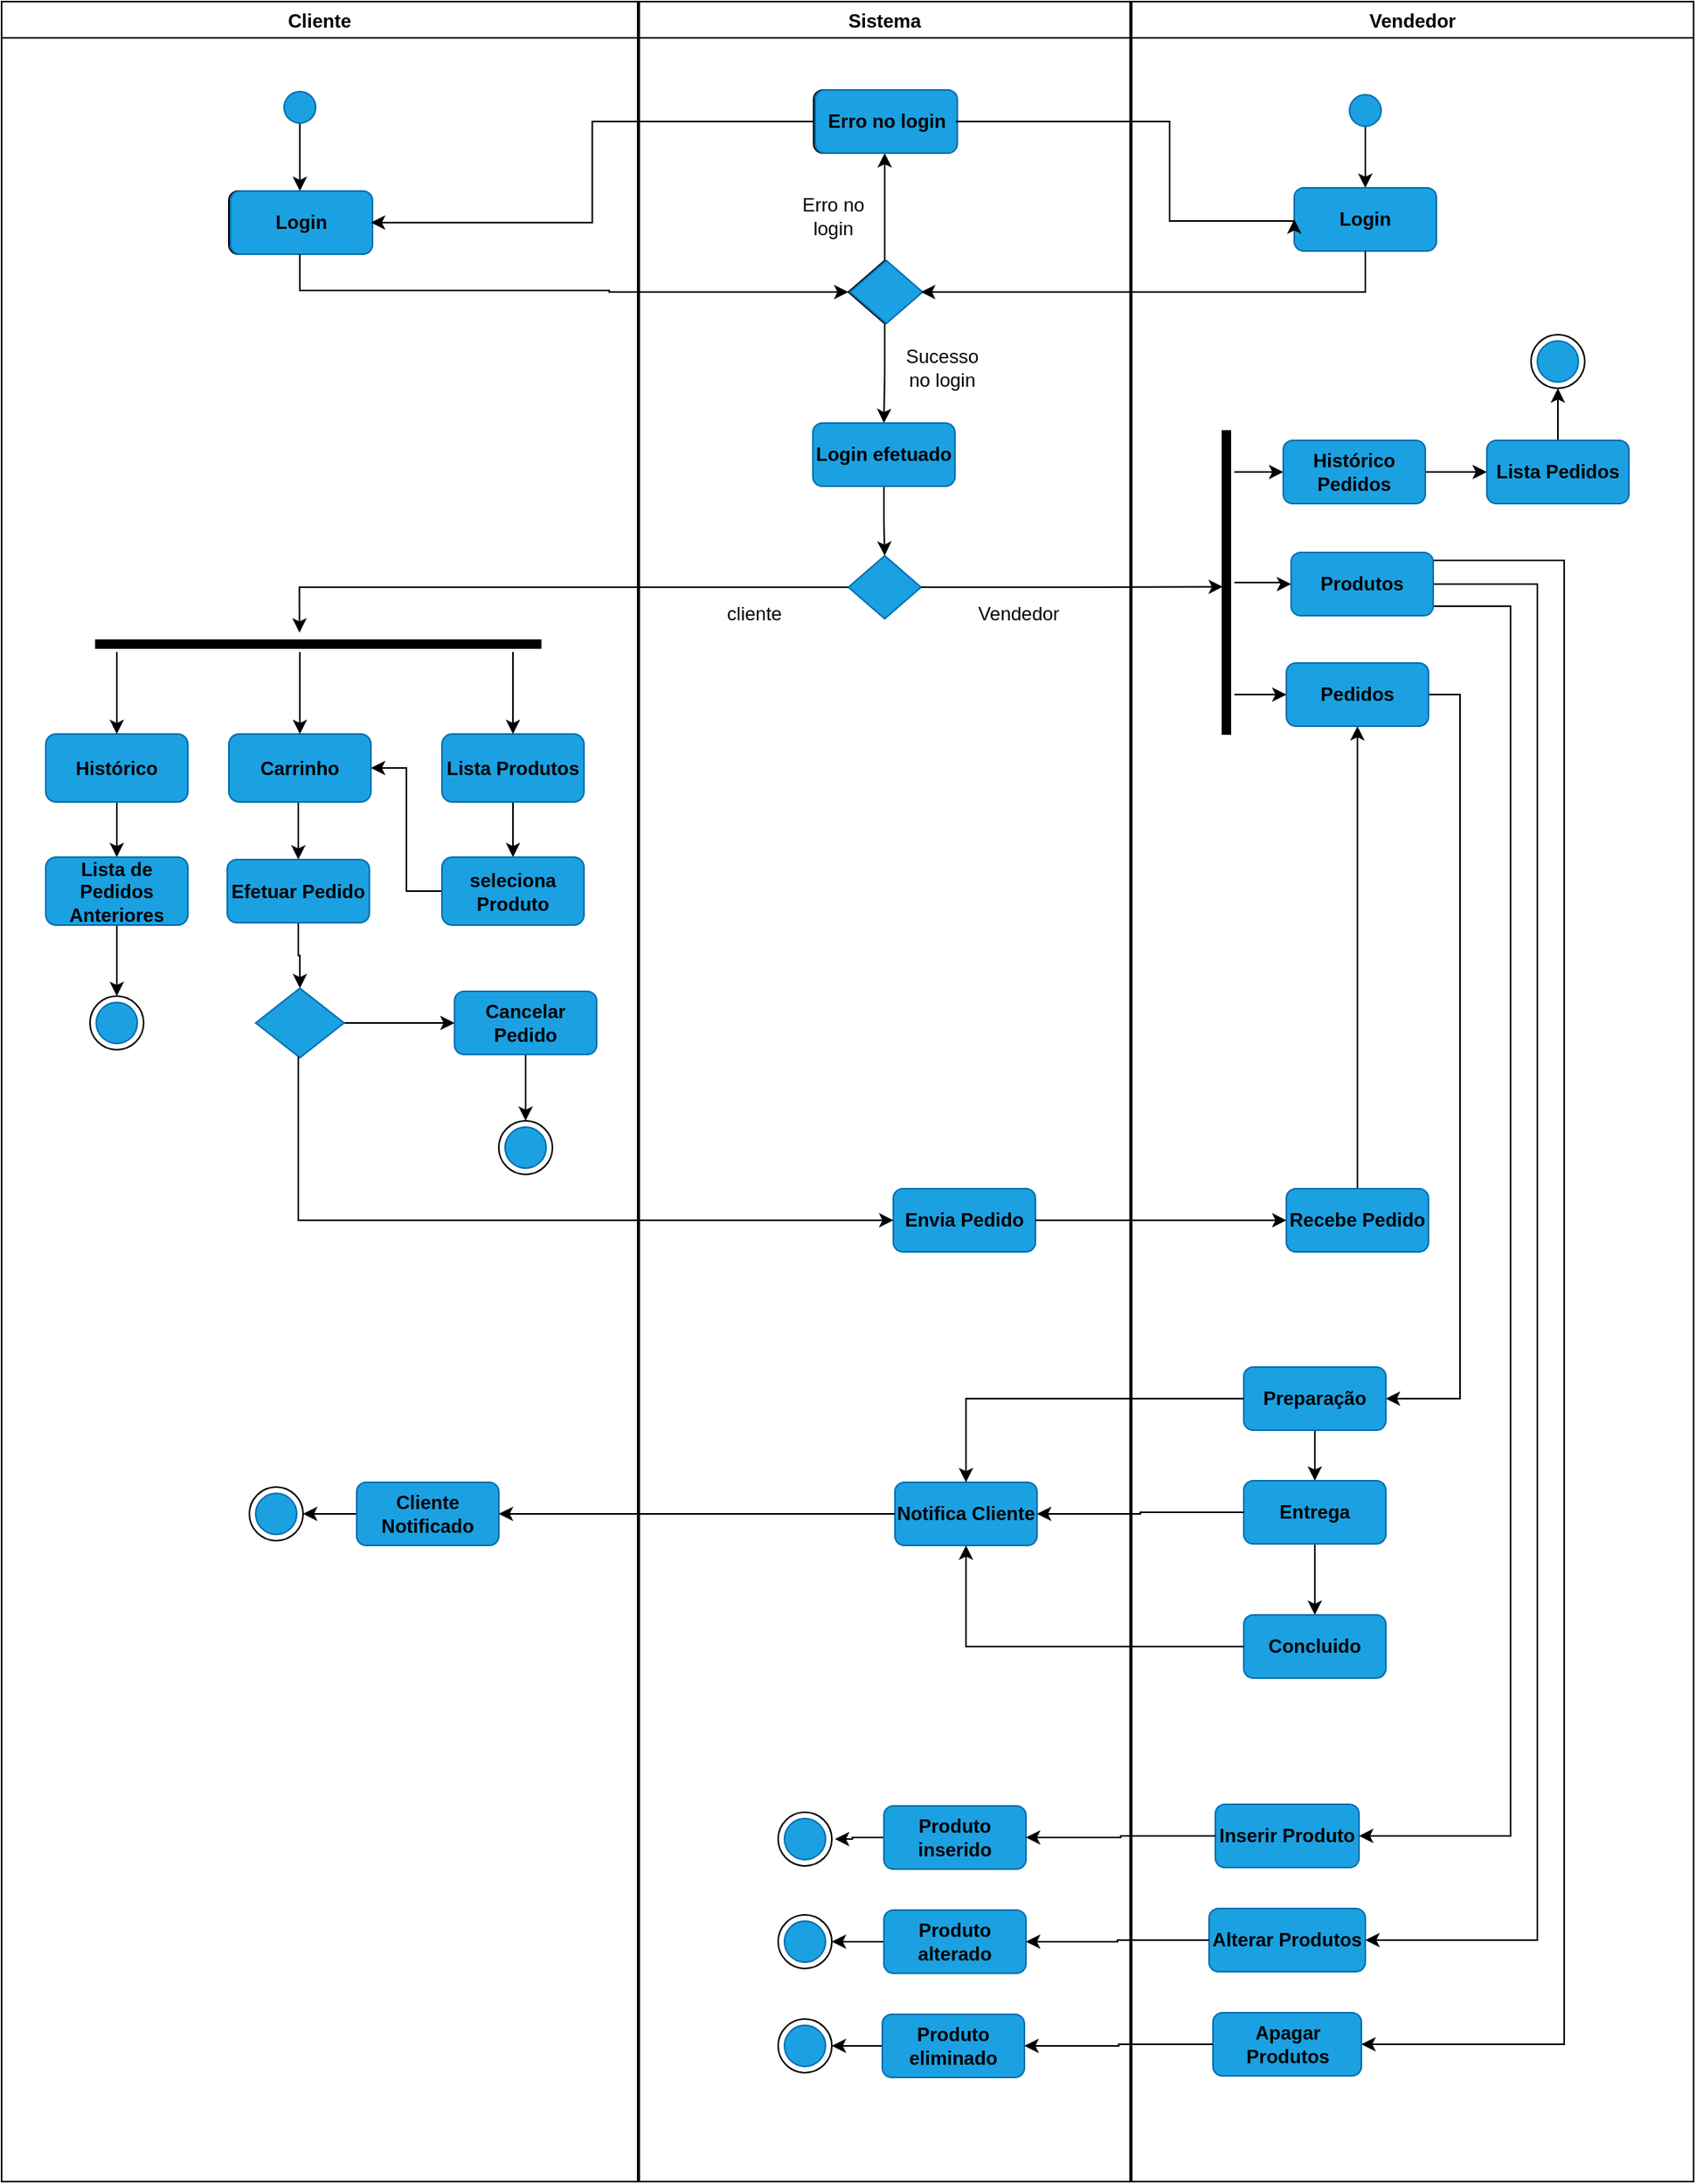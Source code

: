 <mxfile version="20.6.0" type="device"><diagram id="sSi5t94_LfOkvPr51r16" name="Página-2"><mxGraphModel dx="2953" dy="2332" grid="1" gridSize="1" guides="1" tooltips="1" connect="1" arrows="1" fold="1" page="1" pageScale="1" pageWidth="827" pageHeight="1169" math="0" shadow="0"><root><mxCell id="0"/><mxCell id="1" parent="0"/><mxCell id="vVkUSW5sCa-lOaimVGdh-4" value="Cliente" style="swimlane;startSize=23;" parent="1" vertex="1"><mxGeometry x="-105" y="-440" width="403" height="1381" as="geometry"/></mxCell><mxCell id="7vNiD-d7krQGDd96d4uR-23" value="" style="edgeStyle=orthogonalEdgeStyle;rounded=0;orthogonalLoop=1;jettySize=auto;html=1;" parent="vVkUSW5sCa-lOaimVGdh-4" source="vVkUSW5sCa-lOaimVGdh-7" target="vVkUSW5sCa-lOaimVGdh-16" edge="1"><mxGeometry relative="1" as="geometry"/></mxCell><mxCell id="vVkUSW5sCa-lOaimVGdh-7" value="" style="ellipse;whiteSpace=wrap;html=1;fillColor=#1ba1e2;fontColor=#ffffff;strokeColor=#006EAF;" parent="vVkUSW5sCa-lOaimVGdh-4" vertex="1"><mxGeometry x="179" y="57" width="20" height="20" as="geometry"/></mxCell><mxCell id="vVkUSW5sCa-lOaimVGdh-16" value="Login" style="rounded=1;whiteSpace=wrap;html=1;" parent="vVkUSW5sCa-lOaimVGdh-4" vertex="1"><mxGeometry x="144" y="120" width="90" height="40" as="geometry"/></mxCell><mxCell id="88hetL5LpxJgCvOVFX1W-7" style="edgeStyle=orthogonalEdgeStyle;rounded=0;orthogonalLoop=1;jettySize=auto;html=1;exitX=0.5;exitY=1;exitDx=0;exitDy=0;" parent="vVkUSW5sCa-lOaimVGdh-4" source="vVkUSW5sCa-lOaimVGdh-48" target="88hetL5LpxJgCvOVFX1W-6" edge="1"><mxGeometry relative="1" as="geometry"/></mxCell><mxCell id="vVkUSW5sCa-lOaimVGdh-48" value="&lt;b&gt;&lt;font color=&quot;#000000&quot;&gt;Lista Produtos&lt;/font&gt;&lt;/b&gt;" style="rounded=1;whiteSpace=wrap;html=1;fillColor=#1ba1e2;fontColor=#ffffff;strokeColor=#006EAF;" parent="vVkUSW5sCa-lOaimVGdh-4" vertex="1"><mxGeometry x="279" y="464" width="90" height="43" as="geometry"/></mxCell><mxCell id="7vNiD-d7krQGDd96d4uR-29" style="edgeStyle=orthogonalEdgeStyle;rounded=0;orthogonalLoop=1;jettySize=auto;html=1;entryX=0.5;entryY=0;entryDx=0;entryDy=0;" parent="vVkUSW5sCa-lOaimVGdh-4" source="vVkUSW5sCa-lOaimVGdh-49" target="7vNiD-d7krQGDd96d4uR-25" edge="1"><mxGeometry relative="1" as="geometry"/></mxCell><mxCell id="vVkUSW5sCa-lOaimVGdh-49" value="&lt;b&gt;&lt;font color=&quot;#000000&quot;&gt;Cancelar Pedido&lt;/font&gt;&lt;/b&gt;" style="rounded=1;whiteSpace=wrap;html=1;fillColor=#1ba1e2;fontColor=#ffffff;strokeColor=#006EAF;" parent="vVkUSW5sCa-lOaimVGdh-4" vertex="1"><mxGeometry x="287" y="627" width="90" height="40" as="geometry"/></mxCell><mxCell id="Fn9Fz-XbwFg-PTZy-mFA-9" style="edgeStyle=orthogonalEdgeStyle;rounded=0;orthogonalLoop=1;jettySize=auto;html=1;exitX=0.5;exitY=1;exitDx=0;exitDy=0;entryX=0.5;entryY=0;entryDx=0;entryDy=0;fontSize=12;fontColor=#000000;" edge="1" parent="vVkUSW5sCa-lOaimVGdh-4" source="vVkUSW5sCa-lOaimVGdh-97" target="88hetL5LpxJgCvOVFX1W-38"><mxGeometry relative="1" as="geometry"/></mxCell><mxCell id="vVkUSW5sCa-lOaimVGdh-97" value="&lt;b&gt;&lt;font color=&quot;#000000&quot;&gt;Carrinho&lt;/font&gt;&lt;/b&gt;" style="rounded=1;whiteSpace=wrap;html=1;fillColor=#1ba1e2;fontColor=#ffffff;strokeColor=#006EAF;" parent="vVkUSW5sCa-lOaimVGdh-4" vertex="1"><mxGeometry x="144" y="464" width="90" height="43" as="geometry"/></mxCell><mxCell id="88hetL5LpxJgCvOVFX1W-21" style="edgeStyle=orthogonalEdgeStyle;rounded=0;orthogonalLoop=1;jettySize=auto;html=1;exitX=0.5;exitY=1;exitDx=0;exitDy=0;" parent="vVkUSW5sCa-lOaimVGdh-4" source="vVkUSW5sCa-lOaimVGdh-98" target="88hetL5LpxJgCvOVFX1W-20" edge="1"><mxGeometry relative="1" as="geometry"/></mxCell><mxCell id="vVkUSW5sCa-lOaimVGdh-98" value="&lt;b&gt;&lt;font color=&quot;#000000&quot;&gt;Histórico&lt;/font&gt;&lt;/b&gt;" style="rounded=1;whiteSpace=wrap;html=1;fillColor=#1ba1e2;fontColor=#ffffff;strokeColor=#006EAF;" parent="vVkUSW5sCa-lOaimVGdh-4" vertex="1"><mxGeometry x="28" y="464" width="90" height="43" as="geometry"/></mxCell><mxCell id="7vNiD-d7krQGDd96d4uR-4" style="edgeStyle=orthogonalEdgeStyle;rounded=0;orthogonalLoop=1;jettySize=auto;html=1;exitX=0;exitY=0.5;exitDx=0;exitDy=0;entryX=1;entryY=0.5;entryDx=0;entryDy=0;" parent="vVkUSW5sCa-lOaimVGdh-4" source="88hetL5LpxJgCvOVFX1W-6" target="vVkUSW5sCa-lOaimVGdh-97" edge="1"><mxGeometry relative="1" as="geometry"/></mxCell><mxCell id="88hetL5LpxJgCvOVFX1W-6" value="&lt;font color=&quot;#000000&quot;&gt;&lt;b&gt;seleciona Produto&lt;/b&gt;&lt;/font&gt;" style="rounded=1;whiteSpace=wrap;html=1;fillColor=#1ba1e2;fontColor=#ffffff;strokeColor=#006EAF;" parent="vVkUSW5sCa-lOaimVGdh-4" vertex="1"><mxGeometry x="279" y="542" width="90" height="43" as="geometry"/></mxCell><mxCell id="7vNiD-d7krQGDd96d4uR-11" value="" style="edgeStyle=orthogonalEdgeStyle;rounded=0;orthogonalLoop=1;jettySize=auto;html=1;" parent="vVkUSW5sCa-lOaimVGdh-4" source="88hetL5LpxJgCvOVFX1W-20" target="7vNiD-d7krQGDd96d4uR-9" edge="1"><mxGeometry relative="1" as="geometry"/></mxCell><mxCell id="88hetL5LpxJgCvOVFX1W-20" value="&lt;b&gt;&lt;font color=&quot;#000000&quot;&gt;Lista de Pedidos Anteriores&lt;/font&gt;&lt;/b&gt;" style="rounded=1;whiteSpace=wrap;html=1;fillColor=#1ba1e2;fontColor=#ffffff;strokeColor=#006EAF;" parent="vVkUSW5sCa-lOaimVGdh-4" vertex="1"><mxGeometry x="28" y="542" width="90" height="43" as="geometry"/></mxCell><mxCell id="88hetL5LpxJgCvOVFX1W-40" style="edgeStyle=orthogonalEdgeStyle;rounded=0;orthogonalLoop=1;jettySize=auto;html=1;exitX=0.5;exitY=1;exitDx=0;exitDy=0;entryX=0.5;entryY=0;entryDx=0;entryDy=0;" parent="vVkUSW5sCa-lOaimVGdh-4" source="88hetL5LpxJgCvOVFX1W-38" target="88hetL5LpxJgCvOVFX1W-39" edge="1"><mxGeometry relative="1" as="geometry"/></mxCell><mxCell id="88hetL5LpxJgCvOVFX1W-38" value="&lt;b&gt;&lt;font color=&quot;#000000&quot;&gt;Efetuar Pedido&lt;/font&gt;&lt;/b&gt;" style="rounded=1;whiteSpace=wrap;html=1;fillColor=#1ba1e2;fontColor=#ffffff;strokeColor=#006EAF;" parent="vVkUSW5sCa-lOaimVGdh-4" vertex="1"><mxGeometry x="143" y="543.5" width="90" height="40" as="geometry"/></mxCell><mxCell id="88hetL5LpxJgCvOVFX1W-41" style="edgeStyle=orthogonalEdgeStyle;rounded=0;orthogonalLoop=1;jettySize=auto;html=1;exitX=1;exitY=0.5;exitDx=0;exitDy=0;" parent="vVkUSW5sCa-lOaimVGdh-4" source="88hetL5LpxJgCvOVFX1W-39" target="vVkUSW5sCa-lOaimVGdh-49" edge="1"><mxGeometry relative="1" as="geometry"/></mxCell><mxCell id="88hetL5LpxJgCvOVFX1W-39" value="" style="rhombus;whiteSpace=wrap;html=1;fillColor=#1ba1e2;fontColor=#ffffff;strokeColor=#006EAF;" parent="vVkUSW5sCa-lOaimVGdh-4" vertex="1"><mxGeometry x="161" y="625" width="56" height="44" as="geometry"/></mxCell><mxCell id="7vNiD-d7krQGDd96d4uR-76" style="edgeStyle=orthogonalEdgeStyle;rounded=0;orthogonalLoop=1;jettySize=auto;html=1;" parent="vVkUSW5sCa-lOaimVGdh-4" source="88hetL5LpxJgCvOVFX1W-83" target="7vNiD-d7krQGDd96d4uR-74" edge="1"><mxGeometry relative="1" as="geometry"/></mxCell><mxCell id="88hetL5LpxJgCvOVFX1W-83" value="&lt;b&gt;&lt;font color=&quot;#000000&quot;&gt;Cliente Notificado&lt;/font&gt;&lt;/b&gt;" style="rounded=1;whiteSpace=wrap;html=1;fillColor=#1ba1e2;fontColor=#ffffff;strokeColor=#006EAF;" parent="vVkUSW5sCa-lOaimVGdh-4" vertex="1"><mxGeometry x="225" y="938" width="90" height="40" as="geometry"/></mxCell><mxCell id="7vNiD-d7krQGDd96d4uR-25" value="" style="ellipse;whiteSpace=wrap;html=1;aspect=fixed;" parent="vVkUSW5sCa-lOaimVGdh-4" vertex="1"><mxGeometry x="315" y="709" width="34" height="34" as="geometry"/></mxCell><mxCell id="7vNiD-d7krQGDd96d4uR-26" value="" style="ellipse;whiteSpace=wrap;html=1;aspect=fixed;fillColor=#1ba1e2;fontColor=#ffffff;strokeColor=#006EAF;" parent="vVkUSW5sCa-lOaimVGdh-4" vertex="1"><mxGeometry x="319" y="713" width="26" height="26" as="geometry"/></mxCell><mxCell id="7vNiD-d7krQGDd96d4uR-47" style="edgeStyle=orthogonalEdgeStyle;rounded=0;orthogonalLoop=1;jettySize=auto;html=1;entryX=0.5;entryY=0;entryDx=0;entryDy=0;" parent="vVkUSW5sCa-lOaimVGdh-4" source="7vNiD-d7krQGDd96d4uR-43" target="vVkUSW5sCa-lOaimVGdh-98" edge="1"><mxGeometry relative="1" as="geometry"><Array as="points"><mxPoint x="73" y="408"/></Array></mxGeometry></mxCell><mxCell id="7vNiD-d7krQGDd96d4uR-48" style="edgeStyle=orthogonalEdgeStyle;rounded=0;orthogonalLoop=1;jettySize=auto;html=1;entryX=0.5;entryY=0;entryDx=0;entryDy=0;" parent="vVkUSW5sCa-lOaimVGdh-4" source="7vNiD-d7krQGDd96d4uR-43" target="vVkUSW5sCa-lOaimVGdh-48" edge="1"><mxGeometry relative="1" as="geometry"><Array as="points"><mxPoint x="324" y="425"/><mxPoint x="324" y="425"/></Array></mxGeometry></mxCell><mxCell id="7vNiD-d7krQGDd96d4uR-49" style="edgeStyle=orthogonalEdgeStyle;rounded=0;orthogonalLoop=1;jettySize=auto;html=1;" parent="vVkUSW5sCa-lOaimVGdh-4" source="7vNiD-d7krQGDd96d4uR-43" target="vVkUSW5sCa-lOaimVGdh-97" edge="1"><mxGeometry relative="1" as="geometry"><Array as="points"><mxPoint x="189" y="419"/><mxPoint x="189" y="419"/></Array></mxGeometry></mxCell><mxCell id="7vNiD-d7krQGDd96d4uR-43" value="" style="line;strokeWidth=6;html=1;" parent="vVkUSW5sCa-lOaimVGdh-4" vertex="1"><mxGeometry x="59.25" y="402" width="282.75" height="10" as="geometry"/></mxCell><mxCell id="7vNiD-d7krQGDd96d4uR-70" value="" style="group" parent="vVkUSW5sCa-lOaimVGdh-4" vertex="1" connectable="0"><mxGeometry x="56" y="630" width="34" height="34" as="geometry"/></mxCell><mxCell id="7vNiD-d7krQGDd96d4uR-9" value="" style="ellipse;whiteSpace=wrap;html=1;aspect=fixed;" parent="7vNiD-d7krQGDd96d4uR-70" vertex="1"><mxGeometry width="34" height="34" as="geometry"/></mxCell><mxCell id="7vNiD-d7krQGDd96d4uR-12" value="" style="ellipse;whiteSpace=wrap;html=1;aspect=fixed;fillColor=#1ba1e2;fontColor=#ffffff;strokeColor=#006EAF;" parent="7vNiD-d7krQGDd96d4uR-70" vertex="1"><mxGeometry x="4" y="4" width="26" height="26" as="geometry"/></mxCell><mxCell id="7vNiD-d7krQGDd96d4uR-73" value="" style="group" parent="vVkUSW5sCa-lOaimVGdh-4" vertex="1" connectable="0"><mxGeometry x="157" y="941" width="34" height="34" as="geometry"/></mxCell><mxCell id="7vNiD-d7krQGDd96d4uR-74" value="" style="ellipse;whiteSpace=wrap;html=1;aspect=fixed;" parent="7vNiD-d7krQGDd96d4uR-73" vertex="1"><mxGeometry width="34" height="34" as="geometry"/></mxCell><mxCell id="7vNiD-d7krQGDd96d4uR-75" value="" style="ellipse;whiteSpace=wrap;html=1;aspect=fixed;fillColor=#1ba1e2;fontColor=#ffffff;strokeColor=#006EAF;" parent="7vNiD-d7krQGDd96d4uR-73" vertex="1"><mxGeometry x="4" y="4" width="26" height="26" as="geometry"/></mxCell><mxCell id="vVkUSW5sCa-lOaimVGdh-5" value="Sistema" style="swimlane;" parent="1" vertex="1"><mxGeometry x="299" y="-440" width="311" height="1381" as="geometry"/></mxCell><mxCell id="7vNiD-d7krQGDd96d4uR-34" value="" style="edgeStyle=orthogonalEdgeStyle;rounded=0;orthogonalLoop=1;jettySize=auto;html=1;" parent="vVkUSW5sCa-lOaimVGdh-5" source="vVkUSW5sCa-lOaimVGdh-18" target="vVkUSW5sCa-lOaimVGdh-21" edge="1"><mxGeometry relative="1" as="geometry"/></mxCell><mxCell id="7vNiD-d7krQGDd96d4uR-35" value="" style="edgeStyle=orthogonalEdgeStyle;rounded=0;orthogonalLoop=1;jettySize=auto;html=1;" parent="vVkUSW5sCa-lOaimVGdh-5" source="vVkUSW5sCa-lOaimVGdh-18" target="vVkUSW5sCa-lOaimVGdh-29" edge="1"><mxGeometry relative="1" as="geometry"/></mxCell><mxCell id="vVkUSW5sCa-lOaimVGdh-18" value="" style="rhombus;whiteSpace=wrap;html=1;" parent="vVkUSW5sCa-lOaimVGdh-5" vertex="1"><mxGeometry x="132.5" y="164" width="46" height="40" as="geometry"/></mxCell><mxCell id="vVkUSW5sCa-lOaimVGdh-21" value="Erro no login" style="rounded=1;whiteSpace=wrap;html=1;" parent="vVkUSW5sCa-lOaimVGdh-5" vertex="1"><mxGeometry x="110.5" y="56" width="90" height="40" as="geometry"/></mxCell><mxCell id="vVkUSW5sCa-lOaimVGdh-23" value="Erro no login" style="text;html=1;strokeColor=none;fillColor=none;align=center;verticalAlign=middle;whiteSpace=wrap;rounded=0;" parent="vVkUSW5sCa-lOaimVGdh-5" vertex="1"><mxGeometry x="93" y="121" width="60" height="30" as="geometry"/></mxCell><mxCell id="vVkUSW5sCa-lOaimVGdh-35" style="edgeStyle=orthogonalEdgeStyle;rounded=0;orthogonalLoop=1;jettySize=auto;html=1;exitX=0.5;exitY=1;exitDx=0;exitDy=0;entryX=0.5;entryY=0;entryDx=0;entryDy=0;" parent="vVkUSW5sCa-lOaimVGdh-5" source="vVkUSW5sCa-lOaimVGdh-29" target="vVkUSW5sCa-lOaimVGdh-34" edge="1"><mxGeometry relative="1" as="geometry"/></mxCell><mxCell id="vVkUSW5sCa-lOaimVGdh-29" value="&lt;font size=&quot;1&quot; color=&quot;#000000&quot;&gt;&lt;b style=&quot;font-size: 12px;&quot;&gt;Login efetuado&lt;/b&gt;&lt;/font&gt;" style="rounded=1;whiteSpace=wrap;html=1;fillColor=#1ba1e2;fontColor=#ffffff;strokeColor=#006EAF;" parent="vVkUSW5sCa-lOaimVGdh-5" vertex="1"><mxGeometry x="110" y="267" width="90" height="40" as="geometry"/></mxCell><mxCell id="vVkUSW5sCa-lOaimVGdh-30" value="Sucesso no login" style="text;html=1;strokeColor=none;fillColor=none;align=center;verticalAlign=middle;whiteSpace=wrap;rounded=0;" parent="vVkUSW5sCa-lOaimVGdh-5" vertex="1"><mxGeometry x="162" y="217" width="60" height="30" as="geometry"/></mxCell><mxCell id="vVkUSW5sCa-lOaimVGdh-34" value="" style="rhombus;whiteSpace=wrap;html=1;fillColor=#1ba1e2;fontColor=#ffffff;strokeColor=#006EAF;" parent="vVkUSW5sCa-lOaimVGdh-5" vertex="1"><mxGeometry x="132.5" y="351" width="46" height="40" as="geometry"/></mxCell><mxCell id="vVkUSW5sCa-lOaimVGdh-41" value="Vendedor" style="text;html=1;strokeColor=none;fillColor=none;align=center;verticalAlign=middle;whiteSpace=wrap;rounded=0;" parent="vVkUSW5sCa-lOaimVGdh-5" vertex="1"><mxGeometry x="212" y="379" width="57" height="17" as="geometry"/></mxCell><mxCell id="vVkUSW5sCa-lOaimVGdh-46" value="cliente" style="text;html=1;strokeColor=none;fillColor=none;align=center;verticalAlign=middle;whiteSpace=wrap;rounded=0;" parent="vVkUSW5sCa-lOaimVGdh-5" vertex="1"><mxGeometry x="43" y="372.5" width="60" height="30" as="geometry"/></mxCell><mxCell id="vVkUSW5sCa-lOaimVGdh-60" value="&lt;b&gt;&lt;font color=&quot;#000000&quot;&gt;Envia Pedido&lt;/font&gt;&lt;/b&gt;" style="rounded=1;whiteSpace=wrap;html=1;fillColor=#1ba1e2;fontColor=#ffffff;strokeColor=#006EAF;" parent="vVkUSW5sCa-lOaimVGdh-5" vertex="1"><mxGeometry x="161" y="752" width="90" height="40" as="geometry"/></mxCell><mxCell id="88hetL5LpxJgCvOVFX1W-78" value="&lt;b&gt;&lt;font color=&quot;#000000&quot;&gt;Notifica Cliente&lt;/font&gt;&lt;/b&gt;" style="rounded=1;whiteSpace=wrap;html=1;fillColor=#1ba1e2;fontColor=#ffffff;strokeColor=#006EAF;" parent="vVkUSW5sCa-lOaimVGdh-5" vertex="1"><mxGeometry x="162" y="938" width="90" height="40" as="geometry"/></mxCell><mxCell id="7vNiD-d7krQGDd96d4uR-86" style="edgeStyle=orthogonalEdgeStyle;rounded=0;orthogonalLoop=1;jettySize=auto;html=1;entryX=1;entryY=0.5;entryDx=0;entryDy=0;" parent="vVkUSW5sCa-lOaimVGdh-5" source="88hetL5LpxJgCvOVFX1W-97" target="7vNiD-d7krQGDd96d4uR-78" edge="1"><mxGeometry relative="1" as="geometry"/></mxCell><mxCell id="88hetL5LpxJgCvOVFX1W-97" value="&lt;b&gt;&lt;font color=&quot;#000000&quot;&gt;Produto inserido&lt;/font&gt;&lt;/b&gt;" style="rounded=1;whiteSpace=wrap;html=1;fillColor=#1ba1e2;fontColor=#ffffff;strokeColor=#006EAF;" parent="vVkUSW5sCa-lOaimVGdh-5" vertex="1"><mxGeometry x="155" y="1143" width="90" height="40" as="geometry"/></mxCell><mxCell id="7vNiD-d7krQGDd96d4uR-87" style="edgeStyle=orthogonalEdgeStyle;rounded=0;orthogonalLoop=1;jettySize=auto;html=1;entryX=1;entryY=0.5;entryDx=0;entryDy=0;" parent="vVkUSW5sCa-lOaimVGdh-5" source="88hetL5LpxJgCvOVFX1W-115" target="7vNiD-d7krQGDd96d4uR-81" edge="1"><mxGeometry relative="1" as="geometry"><mxPoint x="126" y="1229" as="targetPoint"/></mxGeometry></mxCell><mxCell id="88hetL5LpxJgCvOVFX1W-115" value="&lt;b&gt;&lt;font color=&quot;#000000&quot;&gt;Produto alterado&lt;/font&gt;&lt;/b&gt;" style="rounded=1;whiteSpace=wrap;html=1;fillColor=#1ba1e2;fontColor=#ffffff;strokeColor=#006EAF;" parent="vVkUSW5sCa-lOaimVGdh-5" vertex="1"><mxGeometry x="155" y="1209" width="90" height="40" as="geometry"/></mxCell><mxCell id="7vNiD-d7krQGDd96d4uR-88" style="edgeStyle=orthogonalEdgeStyle;rounded=0;orthogonalLoop=1;jettySize=auto;html=1;entryX=1;entryY=0.5;entryDx=0;entryDy=0;" parent="vVkUSW5sCa-lOaimVGdh-5" source="88hetL5LpxJgCvOVFX1W-116" target="7vNiD-d7krQGDd96d4uR-84" edge="1"><mxGeometry relative="1" as="geometry"/></mxCell><mxCell id="88hetL5LpxJgCvOVFX1W-116" value="&lt;font color=&quot;#000000&quot;&gt;&lt;b&gt;Produto eliminado&lt;/b&gt;&lt;/font&gt;" style="rounded=1;whiteSpace=wrap;html=1;fillColor=#1ba1e2;fontColor=#ffffff;strokeColor=#006EAF;" parent="vVkUSW5sCa-lOaimVGdh-5" vertex="1"><mxGeometry x="154" y="1275" width="90" height="40" as="geometry"/></mxCell><mxCell id="7vNiD-d7krQGDd96d4uR-36" style="edgeStyle=orthogonalEdgeStyle;rounded=0;orthogonalLoop=1;jettySize=auto;html=1;exitX=0.5;exitY=1;exitDx=0;exitDy=0;" parent="vVkUSW5sCa-lOaimVGdh-5" source="vVkUSW5sCa-lOaimVGdh-46" target="vVkUSW5sCa-lOaimVGdh-46" edge="1"><mxGeometry relative="1" as="geometry"/></mxCell><mxCell id="7vNiD-d7krQGDd96d4uR-77" value="" style="group;strokeWidth=1;" parent="vVkUSW5sCa-lOaimVGdh-5" vertex="1" connectable="0"><mxGeometry x="96" y="1148" width="42" height="38" as="geometry"/></mxCell><mxCell id="7vNiD-d7krQGDd96d4uR-78" value="" style="ellipse;whiteSpace=wrap;html=1;aspect=fixed;strokeWidth=1;perimeterSpacing=2;" parent="7vNiD-d7krQGDd96d4uR-77" vertex="1"><mxGeometry x="-8" y="-1" width="34" height="34" as="geometry"/></mxCell><mxCell id="Fn9Fz-XbwFg-PTZy-mFA-8" value="" style="ellipse;whiteSpace=wrap;html=1;aspect=fixed;fillColor=#1ba1e2;fontColor=#ffffff;strokeColor=#006EAF;strokeWidth=1;" vertex="1" parent="7vNiD-d7krQGDd96d4uR-77"><mxGeometry x="-4" y="3" width="26" height="26" as="geometry"/></mxCell><mxCell id="7vNiD-d7krQGDd96d4uR-80" value="" style="group" parent="vVkUSW5sCa-lOaimVGdh-5" vertex="1" connectable="0"><mxGeometry x="88" y="1212" width="34" height="34" as="geometry"/></mxCell><mxCell id="7vNiD-d7krQGDd96d4uR-81" value="" style="ellipse;whiteSpace=wrap;html=1;aspect=fixed;" parent="7vNiD-d7krQGDd96d4uR-80" vertex="1"><mxGeometry width="34" height="34" as="geometry"/></mxCell><mxCell id="7vNiD-d7krQGDd96d4uR-82" value="" style="ellipse;whiteSpace=wrap;html=1;aspect=fixed;fillColor=#1ba1e2;fontColor=#ffffff;strokeColor=#006EAF;strokeWidth=1;" parent="7vNiD-d7krQGDd96d4uR-80" vertex="1"><mxGeometry x="4" y="4" width="26" height="26" as="geometry"/></mxCell><mxCell id="7vNiD-d7krQGDd96d4uR-83" value="" style="group;" parent="vVkUSW5sCa-lOaimVGdh-5" vertex="1" connectable="0"><mxGeometry x="88" y="1278" width="34" height="34" as="geometry"/></mxCell><mxCell id="7vNiD-d7krQGDd96d4uR-84" value="" style="ellipse;whiteSpace=wrap;html=1;aspect=fixed;" parent="7vNiD-d7krQGDd96d4uR-83" vertex="1"><mxGeometry width="34" height="34" as="geometry"/></mxCell><mxCell id="7vNiD-d7krQGDd96d4uR-85" value="" style="ellipse;whiteSpace=wrap;html=1;aspect=fixed;fillColor=#1ba1e2;fontColor=#ffffff;strokeColor=#006EAF;" parent="7vNiD-d7krQGDd96d4uR-83" vertex="1"><mxGeometry x="4" y="4" width="26" height="26" as="geometry"/></mxCell><mxCell id="vVkUSW5sCa-lOaimVGdh-6" value="Vendedor" style="swimlane;startSize=23;" parent="1" vertex="1"><mxGeometry x="611" y="-440" width="356" height="1381" as="geometry"/></mxCell><mxCell id="88hetL5LpxJgCvOVFX1W-42" style="edgeStyle=orthogonalEdgeStyle;rounded=0;orthogonalLoop=1;jettySize=auto;html=1;exitX=0.5;exitY=0;exitDx=0;exitDy=0;entryX=0.5;entryY=1;entryDx=0;entryDy=0;" parent="vVkUSW5sCa-lOaimVGdh-6" source="vVkUSW5sCa-lOaimVGdh-63" target="88hetL5LpxJgCvOVFX1W-34" edge="1"><mxGeometry relative="1" as="geometry"/></mxCell><mxCell id="vVkUSW5sCa-lOaimVGdh-63" value="&lt;b&gt;&lt;font color=&quot;#000000&quot;&gt;Recebe Pedido&lt;/font&gt;&lt;/b&gt;" style="rounded=1;whiteSpace=wrap;html=1;fillColor=#1ba1e2;fontColor=#ffffff;strokeColor=#006EAF;" parent="vVkUSW5sCa-lOaimVGdh-6" vertex="1"><mxGeometry x="98" y="752" width="90" height="40" as="geometry"/></mxCell><mxCell id="88hetL5LpxJgCvOVFX1W-26" style="edgeStyle=orthogonalEdgeStyle;rounded=0;orthogonalLoop=1;jettySize=auto;html=1;exitX=0.5;exitY=1;exitDx=0;exitDy=0;entryX=0.5;entryY=0;entryDx=0;entryDy=0;" parent="vVkUSW5sCa-lOaimVGdh-6" source="88hetL5LpxJgCvOVFX1W-24" target="88hetL5LpxJgCvOVFX1W-25" edge="1"><mxGeometry relative="1" as="geometry"/></mxCell><mxCell id="88hetL5LpxJgCvOVFX1W-24" value="" style="ellipse;whiteSpace=wrap;html=1;fillColor=#1ba1e2;fontColor=#ffffff;strokeColor=#006EAF;" parent="vVkUSW5sCa-lOaimVGdh-6" vertex="1"><mxGeometry x="138" y="59" width="20" height="20" as="geometry"/></mxCell><mxCell id="88hetL5LpxJgCvOVFX1W-25" value="&lt;b&gt;&lt;font color=&quot;#000000&quot;&gt;Login&lt;/font&gt;&lt;/b&gt;" style="rounded=1;whiteSpace=wrap;html=1;fillColor=#1ba1e2;fontColor=#ffffff;strokeColor=#006EAF;" parent="vVkUSW5sCa-lOaimVGdh-6" vertex="1"><mxGeometry x="103" y="118" width="90" height="40" as="geometry"/></mxCell><mxCell id="88hetL5LpxJgCvOVFX1W-62" style="edgeStyle=orthogonalEdgeStyle;rounded=0;orthogonalLoop=1;jettySize=auto;html=1;exitX=1;exitY=0.5;exitDx=0;exitDy=0;" parent="vVkUSW5sCa-lOaimVGdh-6" source="88hetL5LpxJgCvOVFX1W-34" target="88hetL5LpxJgCvOVFX1W-45" edge="1"><mxGeometry relative="1" as="geometry"><Array as="points"><mxPoint x="208" y="439"/><mxPoint x="208" y="885"/></Array></mxGeometry></mxCell><mxCell id="88hetL5LpxJgCvOVFX1W-34" value="&lt;b&gt;&lt;font color=&quot;#000000&quot;&gt;Pedidos&lt;/font&gt;&lt;/b&gt;" style="rounded=1;whiteSpace=wrap;html=1;fillColor=#1ba1e2;fontColor=#ffffff;strokeColor=#006EAF;" parent="vVkUSW5sCa-lOaimVGdh-6" vertex="1"><mxGeometry x="98" y="419" width="90" height="40" as="geometry"/></mxCell><mxCell id="7vNiD-d7krQGDd96d4uR-66" style="edgeStyle=orthogonalEdgeStyle;rounded=0;orthogonalLoop=1;jettySize=auto;html=1;entryX=1;entryY=0.5;entryDx=0;entryDy=0;" parent="vVkUSW5sCa-lOaimVGdh-6" source="88hetL5LpxJgCvOVFX1W-35" target="88hetL5LpxJgCvOVFX1W-91" edge="1"><mxGeometry relative="1" as="geometry"><Array as="points"><mxPoint x="240" y="383"/><mxPoint x="240" y="1162"/></Array></mxGeometry></mxCell><mxCell id="7vNiD-d7krQGDd96d4uR-67" style="edgeStyle=orthogonalEdgeStyle;rounded=0;orthogonalLoop=1;jettySize=auto;html=1;" parent="vVkUSW5sCa-lOaimVGdh-6" source="88hetL5LpxJgCvOVFX1W-35" target="88hetL5LpxJgCvOVFX1W-92" edge="1"><mxGeometry relative="1" as="geometry"><Array as="points"><mxPoint x="257" y="369"/><mxPoint x="257" y="1228"/></Array></mxGeometry></mxCell><mxCell id="7vNiD-d7krQGDd96d4uR-68" style="edgeStyle=orthogonalEdgeStyle;rounded=0;orthogonalLoop=1;jettySize=auto;html=1;entryX=1;entryY=0.5;entryDx=0;entryDy=0;" parent="vVkUSW5sCa-lOaimVGdh-6" source="88hetL5LpxJgCvOVFX1W-35" target="88hetL5LpxJgCvOVFX1W-90" edge="1"><mxGeometry relative="1" as="geometry"><Array as="points"><mxPoint x="274" y="354"/><mxPoint x="274" y="1294"/></Array></mxGeometry></mxCell><mxCell id="88hetL5LpxJgCvOVFX1W-35" value="&lt;b&gt;&lt;font color=&quot;#000000&quot;&gt;Produtos&lt;/font&gt;&lt;/b&gt;" style="rounded=1;whiteSpace=wrap;html=1;fillColor=#1ba1e2;fontColor=#ffffff;strokeColor=#006EAF;" parent="vVkUSW5sCa-lOaimVGdh-6" vertex="1"><mxGeometry x="101" y="349" width="90" height="40" as="geometry"/></mxCell><mxCell id="88hetL5LpxJgCvOVFX1W-120" style="edgeStyle=orthogonalEdgeStyle;rounded=0;orthogonalLoop=1;jettySize=auto;html=1;exitX=1;exitY=0.5;exitDx=0;exitDy=0;entryX=0;entryY=0.5;entryDx=0;entryDy=0;" parent="vVkUSW5sCa-lOaimVGdh-6" source="88hetL5LpxJgCvOVFX1W-36" target="88hetL5LpxJgCvOVFX1W-89" edge="1"><mxGeometry relative="1" as="geometry"/></mxCell><mxCell id="88hetL5LpxJgCvOVFX1W-36" value="&lt;b&gt;&lt;font color=&quot;#000000&quot;&gt;Histórico Pedidos&lt;/font&gt;&lt;/b&gt;" style="rounded=1;whiteSpace=wrap;html=1;fillColor=#1ba1e2;fontColor=#ffffff;strokeColor=#006EAF;" parent="vVkUSW5sCa-lOaimVGdh-6" vertex="1"><mxGeometry x="96" y="278" width="90" height="40" as="geometry"/></mxCell><mxCell id="7vNiD-d7krQGDd96d4uR-61" style="edgeStyle=orthogonalEdgeStyle;rounded=0;orthogonalLoop=1;jettySize=auto;html=1;entryX=0.5;entryY=0;entryDx=0;entryDy=0;" parent="vVkUSW5sCa-lOaimVGdh-6" source="88hetL5LpxJgCvOVFX1W-45" target="88hetL5LpxJgCvOVFX1W-46" edge="1"><mxGeometry relative="1" as="geometry"/></mxCell><mxCell id="88hetL5LpxJgCvOVFX1W-45" value="&lt;b&gt;&lt;font color=&quot;#000000&quot;&gt;Preparação&lt;/font&gt;&lt;/b&gt;" style="rounded=1;whiteSpace=wrap;html=1;fillColor=#1ba1e2;fontColor=#ffffff;strokeColor=#006EAF;" parent="vVkUSW5sCa-lOaimVGdh-6" vertex="1"><mxGeometry x="71" y="865" width="90" height="40" as="geometry"/></mxCell><mxCell id="88hetL5LpxJgCvOVFX1W-61" style="edgeStyle=orthogonalEdgeStyle;rounded=0;orthogonalLoop=1;jettySize=auto;html=1;exitX=0.5;exitY=1;exitDx=0;exitDy=0;entryX=0.5;entryY=0;entryDx=0;entryDy=0;" parent="vVkUSW5sCa-lOaimVGdh-6" source="88hetL5LpxJgCvOVFX1W-46" target="88hetL5LpxJgCvOVFX1W-59" edge="1"><mxGeometry relative="1" as="geometry"/></mxCell><mxCell id="88hetL5LpxJgCvOVFX1W-46" value="&lt;b&gt;&lt;font color=&quot;#000000&quot;&gt;Entrega&lt;/font&gt;&lt;/b&gt;" style="rounded=1;whiteSpace=wrap;html=1;fillColor=#1ba1e2;fontColor=#ffffff;strokeColor=#006EAF;" parent="vVkUSW5sCa-lOaimVGdh-6" vertex="1"><mxGeometry x="71" y="937" width="90" height="40" as="geometry"/></mxCell><mxCell id="88hetL5LpxJgCvOVFX1W-59" value="&lt;font style=&quot;&quot; color=&quot;#000000&quot;&gt;&lt;b&gt;Concluido&lt;/b&gt;&lt;/font&gt;" style="rounded=1;whiteSpace=wrap;html=1;fillColor=#1ba1e2;fontColor=#ffffff;strokeColor=#006EAF;" parent="vVkUSW5sCa-lOaimVGdh-6" vertex="1"><mxGeometry x="71" y="1022" width="90" height="40" as="geometry"/></mxCell><mxCell id="7vNiD-d7krQGDd96d4uR-93" style="edgeStyle=orthogonalEdgeStyle;rounded=0;orthogonalLoop=1;jettySize=auto;html=1;entryX=0.5;entryY=1;entryDx=0;entryDy=0;" parent="vVkUSW5sCa-lOaimVGdh-6" source="88hetL5LpxJgCvOVFX1W-89" target="7vNiD-d7krQGDd96d4uR-91" edge="1"><mxGeometry relative="1" as="geometry"/></mxCell><mxCell id="88hetL5LpxJgCvOVFX1W-89" value="&lt;b&gt;&lt;font color=&quot;#000000&quot;&gt;Lista Pedidos&lt;/font&gt;&lt;/b&gt;" style="rounded=1;whiteSpace=wrap;html=1;fillColor=#1ba1e2;fontColor=#ffffff;strokeColor=#006EAF;" parent="vVkUSW5sCa-lOaimVGdh-6" vertex="1"><mxGeometry x="225" y="278" width="90" height="40" as="geometry"/></mxCell><mxCell id="88hetL5LpxJgCvOVFX1W-90" value="&lt;b&gt;&lt;font color=&quot;#000000&quot;&gt;Apagar Produtos&lt;/font&gt;&lt;/b&gt;" style="rounded=1;whiteSpace=wrap;html=1;fillColor=#1ba1e2;fontColor=#ffffff;strokeColor=#006EAF;" parent="vVkUSW5sCa-lOaimVGdh-6" vertex="1"><mxGeometry x="51.5" y="1274" width="94" height="40" as="geometry"/></mxCell><mxCell id="88hetL5LpxJgCvOVFX1W-91" value="&lt;b&gt;&lt;font color=&quot;#000000&quot;&gt;Inserir Produto&lt;/font&gt;&lt;/b&gt;" style="rounded=1;whiteSpace=wrap;html=1;fillColor=#1ba1e2;fontColor=#ffffff;strokeColor=#006EAF;" parent="vVkUSW5sCa-lOaimVGdh-6" vertex="1"><mxGeometry x="53" y="1142" width="91" height="40" as="geometry"/></mxCell><mxCell id="88hetL5LpxJgCvOVFX1W-92" value="&lt;b&gt;&lt;font color=&quot;#000000&quot;&gt;Alterar Produtos&lt;/font&gt;&lt;/b&gt;" style="rounded=1;whiteSpace=wrap;html=1;fillColor=#1ba1e2;fontColor=#ffffff;strokeColor=#006EAF;" parent="vVkUSW5sCa-lOaimVGdh-6" vertex="1"><mxGeometry x="49" y="1208" width="99" height="40" as="geometry"/></mxCell><mxCell id="7vNiD-d7krQGDd96d4uR-56" style="edgeStyle=orthogonalEdgeStyle;rounded=0;orthogonalLoop=1;jettySize=auto;html=1;entryX=0;entryY=0.5;entryDx=0;entryDy=0;" parent="vVkUSW5sCa-lOaimVGdh-6" source="7vNiD-d7krQGDd96d4uR-53" target="88hetL5LpxJgCvOVFX1W-35" edge="1"><mxGeometry relative="1" as="geometry"><Array as="points"><mxPoint x="97" y="368"/></Array></mxGeometry></mxCell><mxCell id="7vNiD-d7krQGDd96d4uR-58" style="edgeStyle=orthogonalEdgeStyle;rounded=0;orthogonalLoop=1;jettySize=auto;html=1;" parent="vVkUSW5sCa-lOaimVGdh-6" source="7vNiD-d7krQGDd96d4uR-53" target="88hetL5LpxJgCvOVFX1W-34" edge="1"><mxGeometry relative="1" as="geometry"><Array as="points"><mxPoint x="77" y="439"/><mxPoint x="77" y="439"/></Array></mxGeometry></mxCell><mxCell id="7vNiD-d7krQGDd96d4uR-62" style="edgeStyle=orthogonalEdgeStyle;rounded=0;orthogonalLoop=1;jettySize=auto;html=1;" parent="vVkUSW5sCa-lOaimVGdh-6" source="7vNiD-d7krQGDd96d4uR-53" target="88hetL5LpxJgCvOVFX1W-36" edge="1"><mxGeometry relative="1" as="geometry"><Array as="points"><mxPoint x="78" y="298"/><mxPoint x="78" y="298"/></Array></mxGeometry></mxCell><mxCell id="7vNiD-d7krQGDd96d4uR-53" value="" style="line;strokeWidth=6;direction=south;html=1;" parent="vVkUSW5sCa-lOaimVGdh-6" vertex="1"><mxGeometry x="55" y="271.5" width="10" height="193" as="geometry"/></mxCell><mxCell id="7vNiD-d7krQGDd96d4uR-59" style="edgeStyle=orthogonalEdgeStyle;rounded=0;orthogonalLoop=1;jettySize=auto;html=1;exitX=0.5;exitY=1;exitDx=0;exitDy=0;" parent="vVkUSW5sCa-lOaimVGdh-6" source="88hetL5LpxJgCvOVFX1W-35" target="88hetL5LpxJgCvOVFX1W-35" edge="1"><mxGeometry relative="1" as="geometry"/></mxCell><mxCell id="7vNiD-d7krQGDd96d4uR-90" value="" style="group;" parent="vVkUSW5sCa-lOaimVGdh-6" vertex="1" connectable="0"><mxGeometry x="253" y="211" width="34" height="34" as="geometry"/></mxCell><mxCell id="7vNiD-d7krQGDd96d4uR-91" value="" style="ellipse;whiteSpace=wrap;html=1;aspect=fixed;" parent="7vNiD-d7krQGDd96d4uR-90" vertex="1"><mxGeometry width="34" height="34" as="geometry"/></mxCell><mxCell id="7vNiD-d7krQGDd96d4uR-92" value="" style="ellipse;whiteSpace=wrap;html=1;aspect=fixed;fillColor=#1ba1e2;fontColor=#ffffff;strokeColor=#006EAF;" parent="7vNiD-d7krQGDd96d4uR-90" vertex="1"><mxGeometry x="4" y="4" width="26" height="26" as="geometry"/></mxCell><mxCell id="Fn9Fz-XbwFg-PTZy-mFA-1" value="&lt;b&gt;&lt;font color=&quot;#000000&quot;&gt;Login&lt;/font&gt;&lt;/b&gt;" style="rounded=1;whiteSpace=wrap;html=1;fillColor=#1ba1e2;fontColor=#ffffff;strokeColor=#006EAF;" vertex="1" parent="vVkUSW5sCa-lOaimVGdh-6"><mxGeometry x="-571" y="120" width="90" height="40" as="geometry"/></mxCell><mxCell id="Fn9Fz-XbwFg-PTZy-mFA-2" value="&lt;b&gt;&lt;font style=&quot;font-size: 12px;&quot; color=&quot;#000000&quot;&gt;Erro no login&lt;/font&gt;&lt;/b&gt;" style="rounded=1;whiteSpace=wrap;html=1;fillColor=#1ba1e2;fontColor=#ffffff;strokeColor=#006EAF;" vertex="1" parent="vVkUSW5sCa-lOaimVGdh-6"><mxGeometry x="-200.5" y="56" width="90" height="40" as="geometry"/></mxCell><mxCell id="Fn9Fz-XbwFg-PTZy-mFA-3" value="" style="rhombus;whiteSpace=wrap;html=1;fillColor=#1ba1e2;fontColor=#ffffff;strokeColor=#006EAF;" vertex="1" parent="vVkUSW5sCa-lOaimVGdh-6"><mxGeometry x="-178.5" y="164" width="46" height="40" as="geometry"/></mxCell><mxCell id="88hetL5LpxJgCvOVFX1W-80" style="edgeStyle=orthogonalEdgeStyle;rounded=0;orthogonalLoop=1;jettySize=auto;html=1;exitX=0;exitY=0.5;exitDx=0;exitDy=0;entryX=0.5;entryY=0;entryDx=0;entryDy=0;" parent="1" source="88hetL5LpxJgCvOVFX1W-45" target="88hetL5LpxJgCvOVFX1W-78" edge="1"><mxGeometry relative="1" as="geometry"><mxPoint x="553" y="452" as="targetPoint"/></mxGeometry></mxCell><mxCell id="88hetL5LpxJgCvOVFX1W-81" style="edgeStyle=orthogonalEdgeStyle;rounded=0;orthogonalLoop=1;jettySize=auto;html=1;exitX=0;exitY=0.5;exitDx=0;exitDy=0;entryX=1;entryY=0.5;entryDx=0;entryDy=0;" parent="1" source="88hetL5LpxJgCvOVFX1W-46" target="88hetL5LpxJgCvOVFX1W-78" edge="1"><mxGeometry relative="1" as="geometry"/></mxCell><mxCell id="88hetL5LpxJgCvOVFX1W-82" style="edgeStyle=orthogonalEdgeStyle;rounded=0;orthogonalLoop=1;jettySize=auto;html=1;exitX=0;exitY=0.5;exitDx=0;exitDy=0;entryX=0.5;entryY=1;entryDx=0;entryDy=0;" parent="1" source="88hetL5LpxJgCvOVFX1W-59" target="88hetL5LpxJgCvOVFX1W-78" edge="1"><mxGeometry relative="1" as="geometry"><mxPoint x="551" y="607" as="targetPoint"/></mxGeometry></mxCell><mxCell id="7vNiD-d7krQGDd96d4uR-24" style="edgeStyle=orthogonalEdgeStyle;rounded=0;orthogonalLoop=1;jettySize=auto;html=1;entryX=0;entryY=0.5;entryDx=0;entryDy=0;" parent="1" source="88hetL5LpxJgCvOVFX1W-39" target="vVkUSW5sCa-lOaimVGdh-60" edge="1"><mxGeometry relative="1" as="geometry"><Array as="points"><mxPoint x="83" y="332"/></Array></mxGeometry></mxCell><mxCell id="7vNiD-d7krQGDd96d4uR-30" style="edgeStyle=orthogonalEdgeStyle;rounded=0;orthogonalLoop=1;jettySize=auto;html=1;entryX=1;entryY=0.5;entryDx=0;entryDy=0;" parent="1" source="vVkUSW5sCa-lOaimVGdh-21" target="vVkUSW5sCa-lOaimVGdh-16" edge="1"><mxGeometry relative="1" as="geometry"/></mxCell><mxCell id="7vNiD-d7krQGDd96d4uR-33" style="edgeStyle=orthogonalEdgeStyle;rounded=0;orthogonalLoop=1;jettySize=auto;html=1;entryX=0;entryY=0.5;entryDx=0;entryDy=0;" parent="1" source="vVkUSW5sCa-lOaimVGdh-16" target="vVkUSW5sCa-lOaimVGdh-18" edge="1"><mxGeometry relative="1" as="geometry"><Array as="points"><mxPoint x="84" y="-257"/><mxPoint x="280" y="-257"/><mxPoint x="430" y="-256"/></Array></mxGeometry></mxCell><mxCell id="7vNiD-d7krQGDd96d4uR-37" style="edgeStyle=orthogonalEdgeStyle;rounded=0;orthogonalLoop=1;jettySize=auto;html=1;entryX=0;entryY=0.5;entryDx=0;entryDy=0;" parent="1" source="vVkUSW5sCa-lOaimVGdh-21" target="88hetL5LpxJgCvOVFX1W-25" edge="1"><mxGeometry relative="1" as="geometry"><Array as="points"><mxPoint x="635" y="-364"/><mxPoint x="635" y="-301"/></Array></mxGeometry></mxCell><mxCell id="7vNiD-d7krQGDd96d4uR-38" style="edgeStyle=orthogonalEdgeStyle;rounded=0;orthogonalLoop=1;jettySize=auto;html=1;entryX=1;entryY=0.5;entryDx=0;entryDy=0;" parent="1" source="88hetL5LpxJgCvOVFX1W-25" target="vVkUSW5sCa-lOaimVGdh-18" edge="1"><mxGeometry relative="1" as="geometry"><Array as="points"><mxPoint x="759" y="-256"/></Array></mxGeometry></mxCell><mxCell id="7vNiD-d7krQGDd96d4uR-50" style="edgeStyle=orthogonalEdgeStyle;rounded=0;orthogonalLoop=1;jettySize=auto;html=1;entryX=0.458;entryY=-0.225;entryDx=0;entryDy=0;entryPerimeter=0;" parent="1" source="vVkUSW5sCa-lOaimVGdh-34" target="7vNiD-d7krQGDd96d4uR-43" edge="1"><mxGeometry relative="1" as="geometry"/></mxCell><mxCell id="7vNiD-d7krQGDd96d4uR-51" style="edgeStyle=orthogonalEdgeStyle;rounded=0;orthogonalLoop=1;jettySize=auto;html=1;" parent="1" source="vVkUSW5sCa-lOaimVGdh-60" target="vVkUSW5sCa-lOaimVGdh-63" edge="1"><mxGeometry relative="1" as="geometry"/></mxCell><mxCell id="7vNiD-d7krQGDd96d4uR-54" style="edgeStyle=orthogonalEdgeStyle;rounded=0;orthogonalLoop=1;jettySize=auto;html=1;entryX=0.514;entryY=0.725;entryDx=0;entryDy=0;entryPerimeter=0;" parent="1" source="vVkUSW5sCa-lOaimVGdh-34" target="7vNiD-d7krQGDd96d4uR-53" edge="1"><mxGeometry relative="1" as="geometry"/></mxCell><mxCell id="7vNiD-d7krQGDd96d4uR-60" style="edgeStyle=orthogonalEdgeStyle;rounded=0;orthogonalLoop=1;jettySize=auto;html=1;" parent="1" source="88hetL5LpxJgCvOVFX1W-78" target="88hetL5LpxJgCvOVFX1W-83" edge="1"><mxGeometry relative="1" as="geometry"/></mxCell><mxCell id="7vNiD-d7krQGDd96d4uR-63" style="edgeStyle=orthogonalEdgeStyle;rounded=0;orthogonalLoop=1;jettySize=auto;html=1;" parent="1" source="88hetL5LpxJgCvOVFX1W-91" target="88hetL5LpxJgCvOVFX1W-97" edge="1"><mxGeometry relative="1" as="geometry"/></mxCell><mxCell id="7vNiD-d7krQGDd96d4uR-64" style="edgeStyle=orthogonalEdgeStyle;rounded=0;orthogonalLoop=1;jettySize=auto;html=1;" parent="1" source="88hetL5LpxJgCvOVFX1W-92" target="88hetL5LpxJgCvOVFX1W-115" edge="1"><mxGeometry relative="1" as="geometry"/></mxCell><mxCell id="7vNiD-d7krQGDd96d4uR-65" style="edgeStyle=orthogonalEdgeStyle;rounded=0;orthogonalLoop=1;jettySize=auto;html=1;entryX=1;entryY=0.5;entryDx=0;entryDy=0;" parent="1" source="88hetL5LpxJgCvOVFX1W-90" target="88hetL5LpxJgCvOVFX1W-116" edge="1"><mxGeometry relative="1" as="geometry"/></mxCell></root></mxGraphModel></diagram></mxfile>